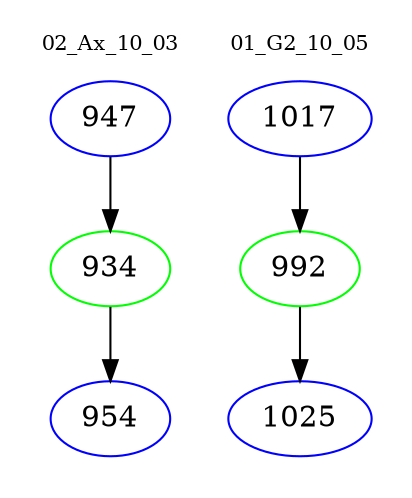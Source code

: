 digraph{
subgraph cluster_0 {
color = white
label = "02_Ax_10_03";
fontsize=10;
T0_947 [label="947", color="blue"]
T0_947 -> T0_934 [color="black"]
T0_934 [label="934", color="green"]
T0_934 -> T0_954 [color="black"]
T0_954 [label="954", color="blue"]
}
subgraph cluster_1 {
color = white
label = "01_G2_10_05";
fontsize=10;
T1_1017 [label="1017", color="blue"]
T1_1017 -> T1_992 [color="black"]
T1_992 [label="992", color="green"]
T1_992 -> T1_1025 [color="black"]
T1_1025 [label="1025", color="blue"]
}
}
